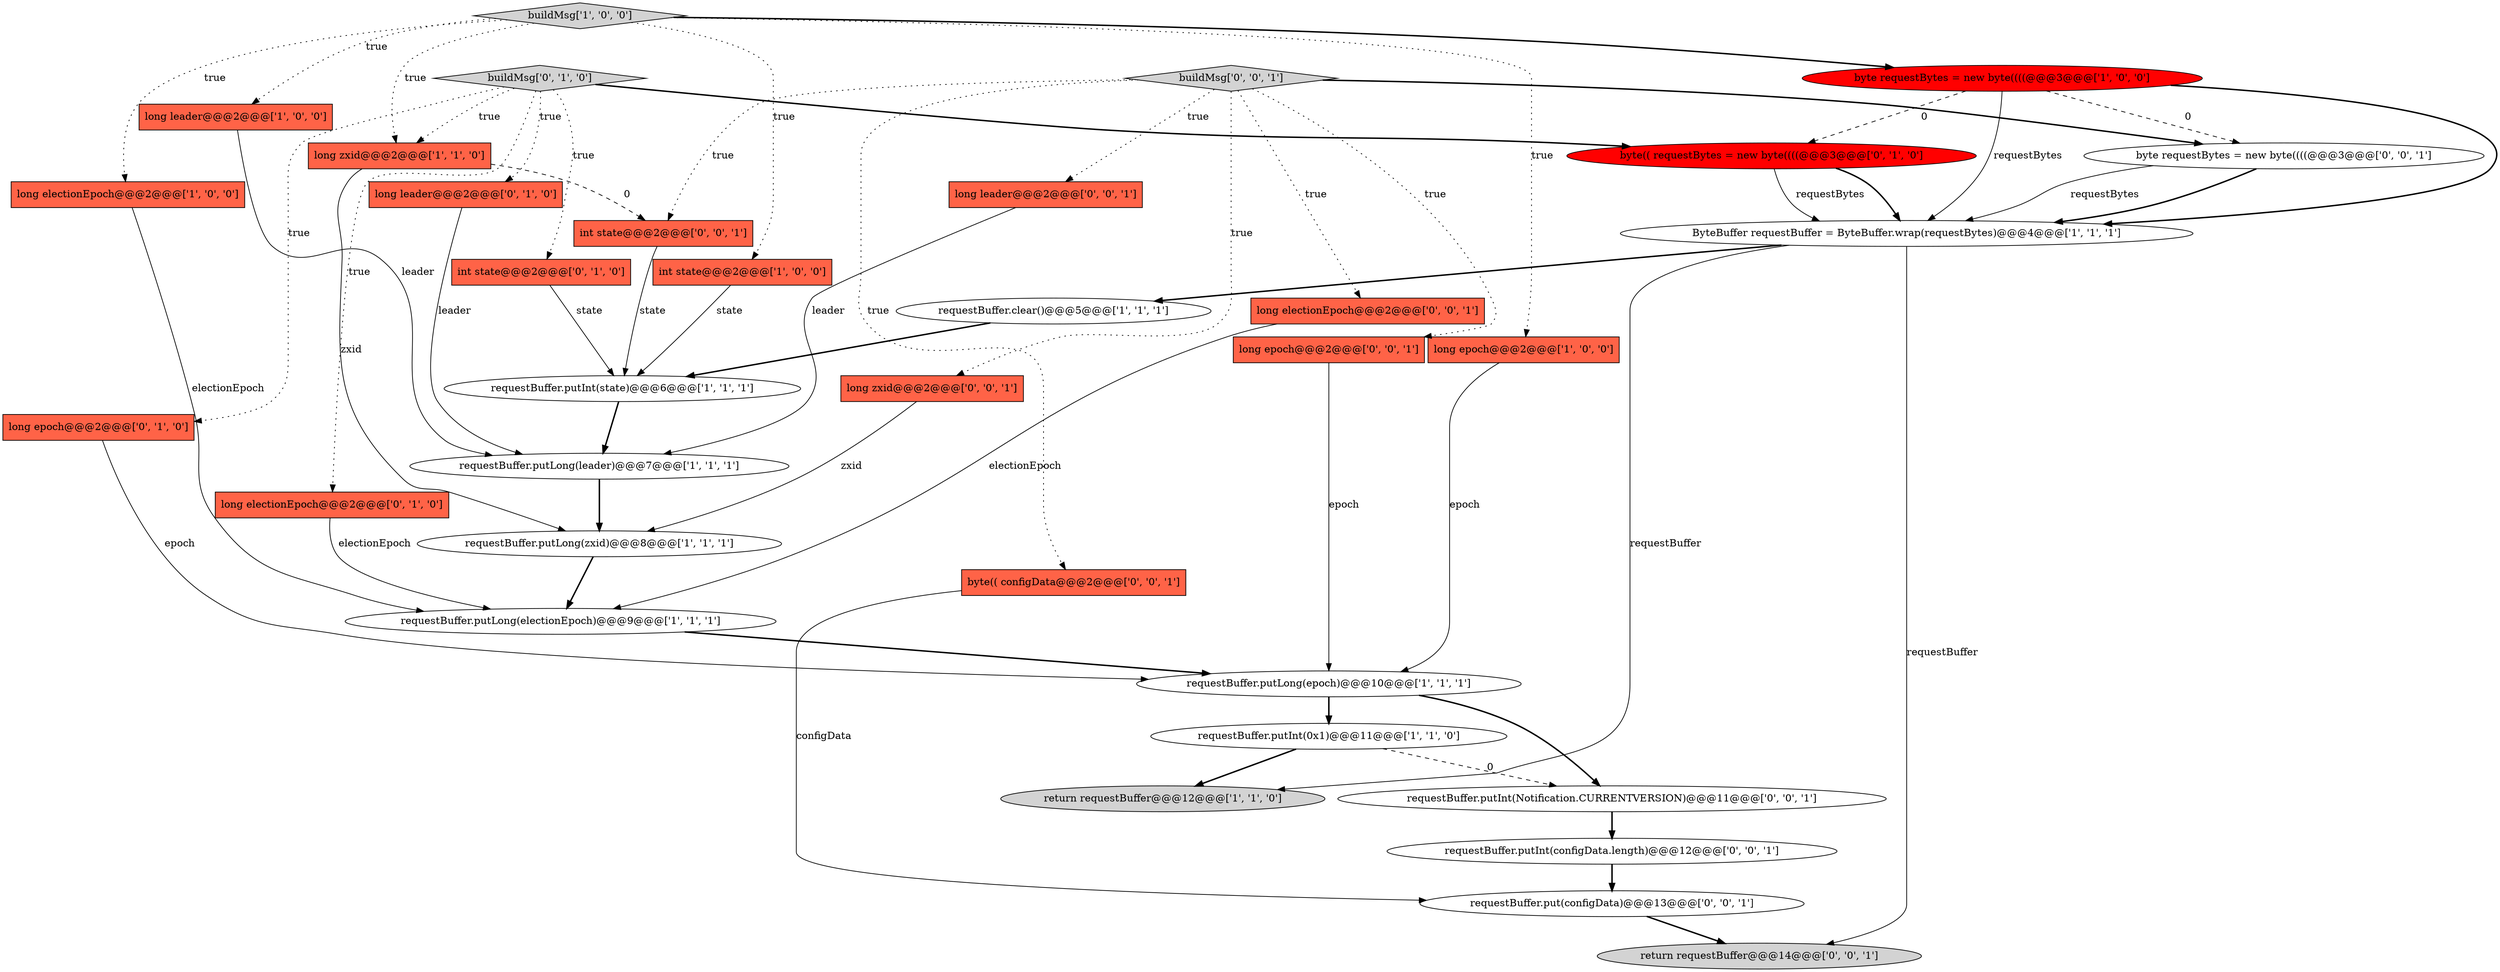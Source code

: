 digraph {
11 [style = filled, label = "long zxid@@@2@@@['1', '1', '0']", fillcolor = tomato, shape = box image = "AAA0AAABBB1BBB"];
3 [style = filled, label = "long leader@@@2@@@['1', '0', '0']", fillcolor = tomato, shape = box image = "AAA0AAABBB1BBB"];
31 [style = filled, label = "return requestBuffer@@@14@@@['0', '0', '1']", fillcolor = lightgray, shape = ellipse image = "AAA0AAABBB3BBB"];
17 [style = filled, label = "long epoch@@@2@@@['0', '1', '0']", fillcolor = tomato, shape = box image = "AAA0AAABBB2BBB"];
8 [style = filled, label = "buildMsg['1', '0', '0']", fillcolor = lightgray, shape = diamond image = "AAA0AAABBB1BBB"];
21 [style = filled, label = "byte(( requestBytes = new byte((((@@@3@@@['0', '1', '0']", fillcolor = red, shape = ellipse image = "AAA1AAABBB2BBB"];
18 [style = filled, label = "long leader@@@2@@@['0', '1', '0']", fillcolor = tomato, shape = box image = "AAA0AAABBB2BBB"];
32 [style = filled, label = "requestBuffer.putInt(Notification.CURRENTVERSION)@@@11@@@['0', '0', '1']", fillcolor = white, shape = ellipse image = "AAA0AAABBB3BBB"];
14 [style = filled, label = "requestBuffer.putInt(0x1)@@@11@@@['1', '1', '0']", fillcolor = white, shape = ellipse image = "AAA0AAABBB1BBB"];
33 [style = filled, label = "int state@@@2@@@['0', '0', '1']", fillcolor = tomato, shape = box image = "AAA0AAABBB3BBB"];
20 [style = filled, label = "long electionEpoch@@@2@@@['0', '1', '0']", fillcolor = tomato, shape = box image = "AAA0AAABBB2BBB"];
0 [style = filled, label = "long electionEpoch@@@2@@@['1', '0', '0']", fillcolor = tomato, shape = box image = "AAA0AAABBB1BBB"];
19 [style = filled, label = "buildMsg['0', '1', '0']", fillcolor = lightgray, shape = diamond image = "AAA0AAABBB2BBB"];
13 [style = filled, label = "requestBuffer.putLong(epoch)@@@10@@@['1', '1', '1']", fillcolor = white, shape = ellipse image = "AAA0AAABBB1BBB"];
12 [style = filled, label = "requestBuffer.clear()@@@5@@@['1', '1', '1']", fillcolor = white, shape = ellipse image = "AAA0AAABBB1BBB"];
15 [style = filled, label = "requestBuffer.putLong(zxid)@@@8@@@['1', '1', '1']", fillcolor = white, shape = ellipse image = "AAA0AAABBB1BBB"];
24 [style = filled, label = "long electionEpoch@@@2@@@['0', '0', '1']", fillcolor = tomato, shape = box image = "AAA0AAABBB3BBB"];
9 [style = filled, label = "ByteBuffer requestBuffer = ByteBuffer.wrap(requestBytes)@@@4@@@['1', '1', '1']", fillcolor = white, shape = ellipse image = "AAA0AAABBB1BBB"];
10 [style = filled, label = "requestBuffer.putInt(state)@@@6@@@['1', '1', '1']", fillcolor = white, shape = ellipse image = "AAA0AAABBB1BBB"];
4 [style = filled, label = "byte requestBytes = new byte((((@@@3@@@['1', '0', '0']", fillcolor = red, shape = ellipse image = "AAA1AAABBB1BBB"];
6 [style = filled, label = "return requestBuffer@@@12@@@['1', '1', '0']", fillcolor = lightgray, shape = ellipse image = "AAA0AAABBB1BBB"];
25 [style = filled, label = "byte(( configData@@@2@@@['0', '0', '1']", fillcolor = tomato, shape = box image = "AAA0AAABBB3BBB"];
5 [style = filled, label = "int state@@@2@@@['1', '0', '0']", fillcolor = tomato, shape = box image = "AAA0AAABBB1BBB"];
27 [style = filled, label = "long epoch@@@2@@@['0', '0', '1']", fillcolor = tomato, shape = box image = "AAA0AAABBB3BBB"];
16 [style = filled, label = "int state@@@2@@@['0', '1', '0']", fillcolor = tomato, shape = box image = "AAA0AAABBB2BBB"];
28 [style = filled, label = "byte requestBytes = new byte((((@@@3@@@['0', '0', '1']", fillcolor = white, shape = ellipse image = "AAA0AAABBB3BBB"];
7 [style = filled, label = "long epoch@@@2@@@['1', '0', '0']", fillcolor = tomato, shape = box image = "AAA0AAABBB1BBB"];
1 [style = filled, label = "requestBuffer.putLong(electionEpoch)@@@9@@@['1', '1', '1']", fillcolor = white, shape = ellipse image = "AAA0AAABBB1BBB"];
29 [style = filled, label = "buildMsg['0', '0', '1']", fillcolor = lightgray, shape = diamond image = "AAA0AAABBB3BBB"];
30 [style = filled, label = "requestBuffer.put(configData)@@@13@@@['0', '0', '1']", fillcolor = white, shape = ellipse image = "AAA0AAABBB3BBB"];
22 [style = filled, label = "requestBuffer.putInt(configData.length)@@@12@@@['0', '0', '1']", fillcolor = white, shape = ellipse image = "AAA0AAABBB3BBB"];
2 [style = filled, label = "requestBuffer.putLong(leader)@@@7@@@['1', '1', '1']", fillcolor = white, shape = ellipse image = "AAA0AAABBB1BBB"];
23 [style = filled, label = "long zxid@@@2@@@['0', '0', '1']", fillcolor = tomato, shape = box image = "AAA0AAABBB3BBB"];
26 [style = filled, label = "long leader@@@2@@@['0', '0', '1']", fillcolor = tomato, shape = box image = "AAA0AAABBB3BBB"];
4->9 [style = bold, label=""];
3->2 [style = solid, label="leader"];
32->22 [style = bold, label=""];
13->32 [style = bold, label=""];
33->10 [style = solid, label="state"];
17->13 [style = solid, label="epoch"];
19->17 [style = dotted, label="true"];
11->33 [style = dashed, label="0"];
19->20 [style = dotted, label="true"];
27->13 [style = solid, label="epoch"];
29->27 [style = dotted, label="true"];
19->18 [style = dotted, label="true"];
28->9 [style = bold, label=""];
16->10 [style = solid, label="state"];
8->7 [style = dotted, label="true"];
28->9 [style = solid, label="requestBytes"];
29->23 [style = dotted, label="true"];
25->30 [style = solid, label="configData"];
4->21 [style = dashed, label="0"];
29->26 [style = dotted, label="true"];
18->2 [style = solid, label="leader"];
1->13 [style = bold, label=""];
22->30 [style = bold, label=""];
8->3 [style = dotted, label="true"];
9->6 [style = solid, label="requestBuffer"];
4->28 [style = dashed, label="0"];
29->28 [style = bold, label=""];
4->9 [style = solid, label="requestBytes"];
21->9 [style = solid, label="requestBytes"];
11->15 [style = solid, label="zxid"];
12->10 [style = bold, label=""];
21->9 [style = bold, label=""];
14->32 [style = dashed, label="0"];
23->15 [style = solid, label="zxid"];
8->5 [style = dotted, label="true"];
30->31 [style = bold, label=""];
19->11 [style = dotted, label="true"];
2->15 [style = bold, label=""];
19->16 [style = dotted, label="true"];
9->31 [style = solid, label="requestBuffer"];
8->11 [style = dotted, label="true"];
7->13 [style = solid, label="epoch"];
10->2 [style = bold, label=""];
19->21 [style = bold, label=""];
8->0 [style = dotted, label="true"];
26->2 [style = solid, label="leader"];
9->12 [style = bold, label=""];
5->10 [style = solid, label="state"];
8->4 [style = bold, label=""];
29->33 [style = dotted, label="true"];
24->1 [style = solid, label="electionEpoch"];
20->1 [style = solid, label="electionEpoch"];
29->24 [style = dotted, label="true"];
13->14 [style = bold, label=""];
14->6 [style = bold, label=""];
29->25 [style = dotted, label="true"];
15->1 [style = bold, label=""];
0->1 [style = solid, label="electionEpoch"];
}
